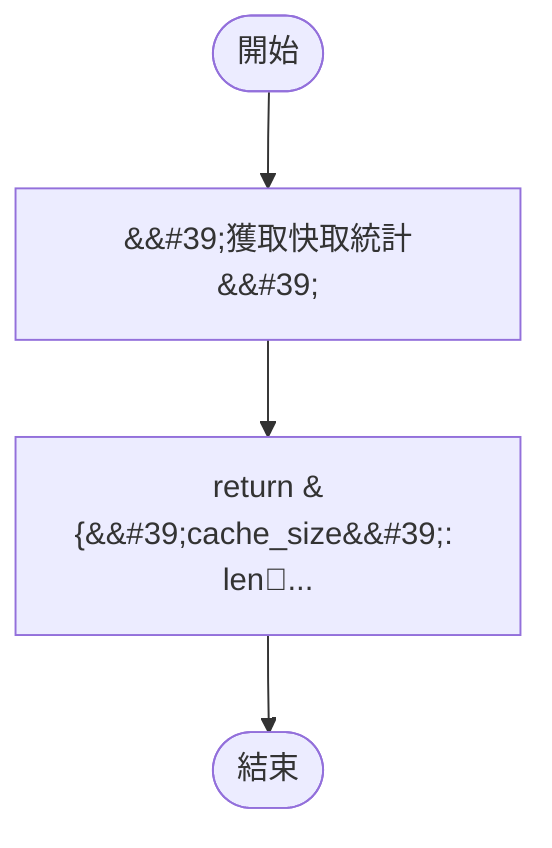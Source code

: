 flowchart TB
    n1([開始])
    n2([結束])
    n3[&amp;&#35;39;獲取快取統計&amp;&#35;39;]
    n4[return &#123;&amp;&#35;39;cache_size&amp;&#35;39;: len&#4...]
    n1 --> n3
    n3 --> n4
    n4 --> n2